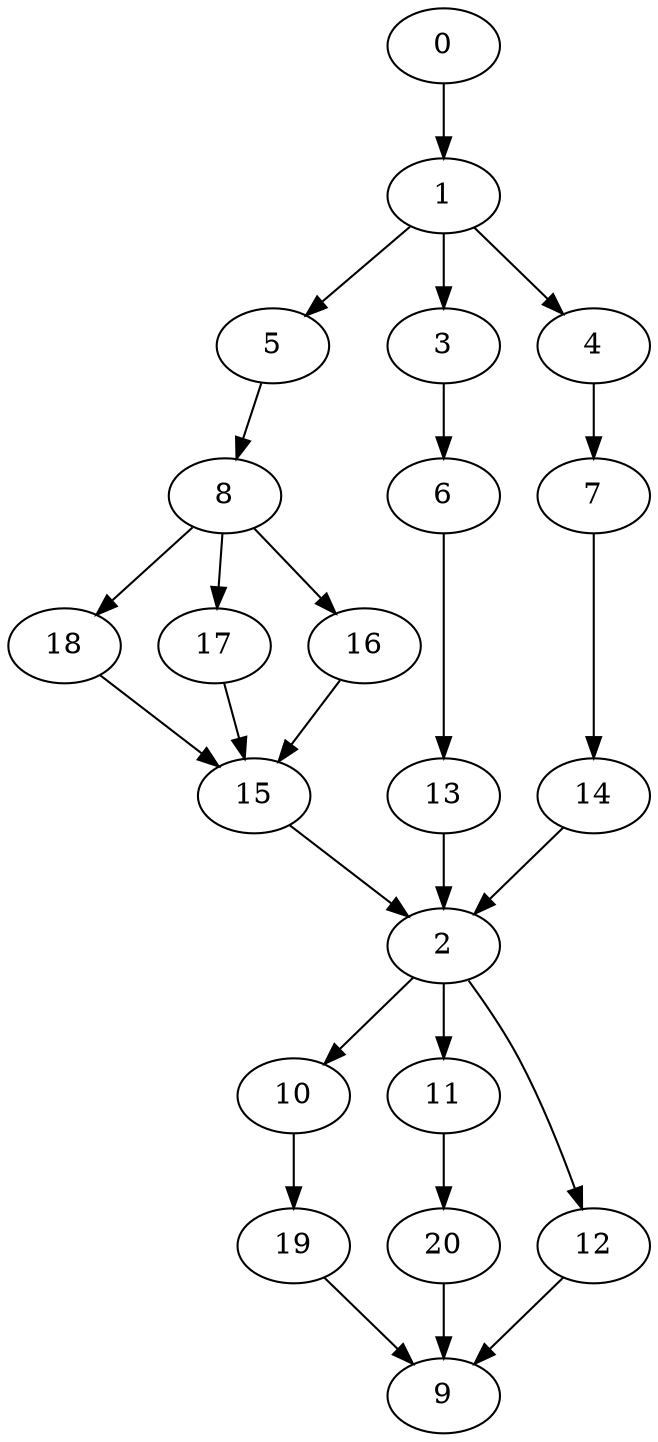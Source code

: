 digraph "SeriesParallel-MaxBf-3_Nodes_21_CCR_9.97_WeightType_Random" {
	graph ["Duplicate states"=0,
		GraphType=S_P,
		"Max states in OPEN"=0,
		Modes="120000ms; topo-ordered tasks, ; Pruning: task equivalence, fixed order ready list, ; F-value: ; Optimisation: best schedule length (\
SL) optimisation on equal, ",
		NumberOfTasks=21,
		"Pruned using list schedule length"=32105,
		"States removed from OPEN"=0,
		TargetSystem="Homogeneous-4",
		"Time to schedule (ms)"=762,
		"Total idle time"=50,
		"Total schedule length"=118,
		"Total sequential time"=130,
		"Total states created"=74938
	];
	0	["Finish time"=8,
		Processor=0,
		"Start time"=0,
		Weight=8];
	1	["Finish time"=17,
		Processor=0,
		"Start time"=8,
		Weight=9];
	0 -> 1	[Weight=80];
	5	["Finish time"=47,
		Processor=1,
		"Start time"=41,
		Weight=6];
	1 -> 5	[Weight=24];
	3	["Finish time"=24,
		Processor=0,
		"Start time"=17,
		Weight=7];
	1 -> 3	[Weight=24];
	4	["Finish time"=48,
		Processor=0,
		"Start time"=39,
		Weight=9];
	1 -> 4	[Weight=24];
	8	["Finish time"=55,
		Processor=1,
		"Start time"=47,
		Weight=8];
	5 -> 8	[Weight=72];
	18	["Finish time"=59,
		Processor=1,
		"Start time"=55,
		Weight=4];
	8 -> 18	[Weight=80];
	17	["Finish time"=66,
		Processor=1,
		"Start time"=64,
		Weight=2];
	8 -> 17	[Weight=48];
	16	["Finish time"=64,
		Processor=1,
		"Start time"=59,
		Weight=5];
	8 -> 16	[Weight=72];
	6	["Finish time"=29,
		Processor=0,
		"Start time"=24,
		Weight=5];
	3 -> 6	[Weight=64];
	7	["Finish time"=54,
		Processor=0,
		"Start time"=48,
		Weight=6];
	4 -> 7	[Weight=56];
	15	["Finish time"=70,
		Processor=1,
		"Start time"=66,
		Weight=4];
	18 -> 15	[Weight=72];
	17 -> 15	[Weight=64];
	16 -> 15	[Weight=56];
	13	["Finish time"=39,
		Processor=0,
		"Start time"=29,
		Weight=10];
	6 -> 13	[Weight=32];
	14	["Finish time"=62,
		Processor=0,
		"Start time"=54,
		Weight=8];
	7 -> 14	[Weight=56];
	2	["Finish time"=86,
		Processor=1,
		"Start time"=79,
		Weight=7];
	13 -> 2	[Weight=40];
	15 -> 2	[Weight=40];
	14 -> 2	[Weight=16];
	10	["Finish time"=112,
		Processor=1,
		"Start time"=104,
		Weight=8];
	2 -> 10	[Weight=40];
	11	["Finish time"=96,
		Processor=1,
		"Start time"=93,
		Weight=3];
	2 -> 11	[Weight=24];
	12	["Finish time"=93,
		Processor=1,
		"Start time"=86,
		Weight=7];
	2 -> 12	[Weight=80];
	19	["Finish time"=114,
		Processor=1,
		"Start time"=112,
		Weight=2];
	10 -> 19	[Weight=40];
	20	["Finish time"=104,
		Processor=1,
		"Start time"=96,
		Weight=8];
	11 -> 20	[Weight=16];
	9	["Finish time"=118,
		Processor=1,
		"Start time"=114,
		Weight=4];
	20 -> 9	[Weight=80];
	19 -> 9	[Weight=80];
	12 -> 9	[Weight=16];
}
